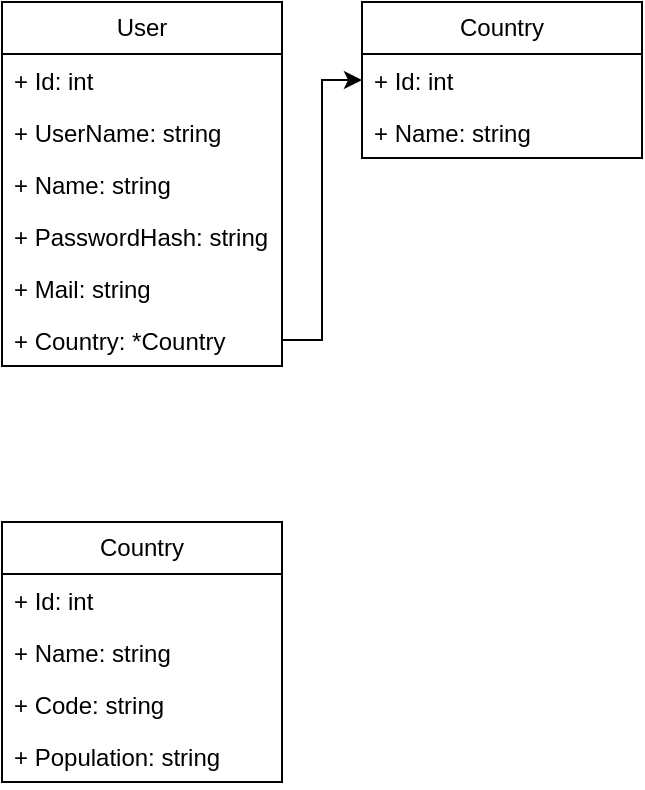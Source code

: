 <mxfile version="26.1.0">
  <diagram name="Страница — 1" id="zR2vbgnIoqI83RRTOhGt">
    <mxGraphModel dx="1434" dy="772" grid="1" gridSize="10" guides="1" tooltips="1" connect="1" arrows="1" fold="1" page="1" pageScale="1" pageWidth="827" pageHeight="1169" math="0" shadow="0">
      <root>
        <mxCell id="0" />
        <mxCell id="1" parent="0" />
        <object label="User" id="WawC93w6KqFSH_Skk6Yl-1">
          <mxCell style="swimlane;fontStyle=0;childLayout=stackLayout;horizontal=1;startSize=26;fillColor=none;horizontalStack=0;resizeParent=1;resizeParentMax=0;resizeLast=0;collapsible=1;marginBottom=0;whiteSpace=wrap;html=1;" vertex="1" parent="1">
            <mxGeometry x="110" y="130" width="140" height="182" as="geometry" />
          </mxCell>
        </object>
        <mxCell id="WawC93w6KqFSH_Skk6Yl-2" value="+ Id: int" style="text;strokeColor=none;fillColor=none;align=left;verticalAlign=top;spacingLeft=4;spacingRight=4;overflow=hidden;rotatable=0;points=[[0,0.5],[1,0.5]];portConstraint=eastwest;whiteSpace=wrap;html=1;" vertex="1" parent="WawC93w6KqFSH_Skk6Yl-1">
          <mxGeometry y="26" width="140" height="26" as="geometry" />
        </mxCell>
        <mxCell id="WawC93w6KqFSH_Skk6Yl-3" value="+ UserName: string" style="text;strokeColor=none;fillColor=none;align=left;verticalAlign=top;spacingLeft=4;spacingRight=4;overflow=hidden;rotatable=0;points=[[0,0.5],[1,0.5]];portConstraint=eastwest;whiteSpace=wrap;html=1;" vertex="1" parent="WawC93w6KqFSH_Skk6Yl-1">
          <mxGeometry y="52" width="140" height="26" as="geometry" />
        </mxCell>
        <mxCell id="WawC93w6KqFSH_Skk6Yl-4" value="+ Name: string" style="text;strokeColor=none;fillColor=none;align=left;verticalAlign=top;spacingLeft=4;spacingRight=4;overflow=hidden;rotatable=0;points=[[0,0.5],[1,0.5]];portConstraint=eastwest;whiteSpace=wrap;html=1;" vertex="1" parent="WawC93w6KqFSH_Skk6Yl-1">
          <mxGeometry y="78" width="140" height="26" as="geometry" />
        </mxCell>
        <mxCell id="WawC93w6KqFSH_Skk6Yl-6" value="+ PasswordHash: string" style="text;strokeColor=none;fillColor=none;align=left;verticalAlign=top;spacingLeft=4;spacingRight=4;overflow=hidden;rotatable=0;points=[[0,0.5],[1,0.5]];portConstraint=eastwest;whiteSpace=wrap;html=1;" vertex="1" parent="WawC93w6KqFSH_Skk6Yl-1">
          <mxGeometry y="104" width="140" height="26" as="geometry" />
        </mxCell>
        <mxCell id="WawC93w6KqFSH_Skk6Yl-7" value="+ Mail: string" style="text;strokeColor=none;fillColor=none;align=left;verticalAlign=top;spacingLeft=4;spacingRight=4;overflow=hidden;rotatable=0;points=[[0,0.5],[1,0.5]];portConstraint=eastwest;whiteSpace=wrap;html=1;" vertex="1" parent="WawC93w6KqFSH_Skk6Yl-1">
          <mxGeometry y="130" width="140" height="26" as="geometry" />
        </mxCell>
        <mxCell id="WawC93w6KqFSH_Skk6Yl-8" value="+ Country: *Country" style="text;strokeColor=none;fillColor=none;align=left;verticalAlign=top;spacingLeft=4;spacingRight=4;overflow=hidden;rotatable=0;points=[[0,0.5],[1,0.5]];portConstraint=eastwest;whiteSpace=wrap;html=1;" vertex="1" parent="WawC93w6KqFSH_Skk6Yl-1">
          <mxGeometry y="156" width="140" height="26" as="geometry" />
        </mxCell>
        <object label="Country" id="WawC93w6KqFSH_Skk6Yl-9">
          <mxCell style="swimlane;fontStyle=0;childLayout=stackLayout;horizontal=1;startSize=26;fillColor=none;horizontalStack=0;resizeParent=1;resizeParentMax=0;resizeLast=0;collapsible=1;marginBottom=0;whiteSpace=wrap;html=1;" vertex="1" parent="1">
            <mxGeometry x="290" y="130" width="140" height="78" as="geometry" />
          </mxCell>
        </object>
        <mxCell id="WawC93w6KqFSH_Skk6Yl-10" value="+ Id: int" style="text;strokeColor=none;fillColor=none;align=left;verticalAlign=top;spacingLeft=4;spacingRight=4;overflow=hidden;rotatable=0;points=[[0,0.5],[1,0.5]];portConstraint=eastwest;whiteSpace=wrap;html=1;" vertex="1" parent="WawC93w6KqFSH_Skk6Yl-9">
          <mxGeometry y="26" width="140" height="26" as="geometry" />
        </mxCell>
        <mxCell id="WawC93w6KqFSH_Skk6Yl-12" value="+ Name: string" style="text;strokeColor=none;fillColor=none;align=left;verticalAlign=top;spacingLeft=4;spacingRight=4;overflow=hidden;rotatable=0;points=[[0,0.5],[1,0.5]];portConstraint=eastwest;whiteSpace=wrap;html=1;" vertex="1" parent="WawC93w6KqFSH_Skk6Yl-9">
          <mxGeometry y="52" width="140" height="26" as="geometry" />
        </mxCell>
        <mxCell id="WawC93w6KqFSH_Skk6Yl-16" style="edgeStyle=orthogonalEdgeStyle;rounded=0;orthogonalLoop=1;jettySize=auto;html=1;exitX=1;exitY=0.5;exitDx=0;exitDy=0;entryX=0;entryY=0.5;entryDx=0;entryDy=0;" edge="1" parent="1" source="WawC93w6KqFSH_Skk6Yl-8" target="WawC93w6KqFSH_Skk6Yl-10">
          <mxGeometry relative="1" as="geometry" />
        </mxCell>
        <object label="Country" id="WawC93w6KqFSH_Skk6Yl-17">
          <mxCell style="swimlane;fontStyle=0;childLayout=stackLayout;horizontal=1;startSize=26;fillColor=none;horizontalStack=0;resizeParent=1;resizeParentMax=0;resizeLast=0;collapsible=1;marginBottom=0;whiteSpace=wrap;html=1;" vertex="1" parent="1">
            <mxGeometry x="110" y="390" width="140" height="130" as="geometry" />
          </mxCell>
        </object>
        <mxCell id="WawC93w6KqFSH_Skk6Yl-18" value="+ Id: int" style="text;strokeColor=none;fillColor=none;align=left;verticalAlign=top;spacingLeft=4;spacingRight=4;overflow=hidden;rotatable=0;points=[[0,0.5],[1,0.5]];portConstraint=eastwest;whiteSpace=wrap;html=1;" vertex="1" parent="WawC93w6KqFSH_Skk6Yl-17">
          <mxGeometry y="26" width="140" height="26" as="geometry" />
        </mxCell>
        <mxCell id="WawC93w6KqFSH_Skk6Yl-19" value="+ Name: string" style="text;strokeColor=none;fillColor=none;align=left;verticalAlign=top;spacingLeft=4;spacingRight=4;overflow=hidden;rotatable=0;points=[[0,0.5],[1,0.5]];portConstraint=eastwest;whiteSpace=wrap;html=1;" vertex="1" parent="WawC93w6KqFSH_Skk6Yl-17">
          <mxGeometry y="52" width="140" height="26" as="geometry" />
        </mxCell>
        <mxCell id="WawC93w6KqFSH_Skk6Yl-20" value="+ Code: string" style="text;strokeColor=none;fillColor=none;align=left;verticalAlign=top;spacingLeft=4;spacingRight=4;overflow=hidden;rotatable=0;points=[[0,0.5],[1,0.5]];portConstraint=eastwest;whiteSpace=wrap;html=1;" vertex="1" parent="WawC93w6KqFSH_Skk6Yl-17">
          <mxGeometry y="78" width="140" height="26" as="geometry" />
        </mxCell>
        <mxCell id="WawC93w6KqFSH_Skk6Yl-21" value="+ Population: string" style="text;strokeColor=none;fillColor=none;align=left;verticalAlign=top;spacingLeft=4;spacingRight=4;overflow=hidden;rotatable=0;points=[[0,0.5],[1,0.5]];portConstraint=eastwest;whiteSpace=wrap;html=1;" vertex="1" parent="WawC93w6KqFSH_Skk6Yl-17">
          <mxGeometry y="104" width="140" height="26" as="geometry" />
        </mxCell>
      </root>
    </mxGraphModel>
  </diagram>
</mxfile>
